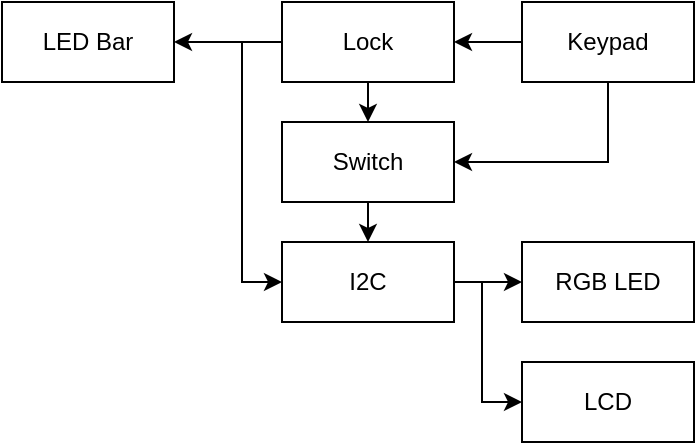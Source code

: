 <mxfile version="26.0.16">
  <diagram id="C5RBs43oDa-KdzZeNtuy" name="Page-1">
    <mxGraphModel dx="494" dy="1470" grid="1" gridSize="10" guides="1" tooltips="1" connect="1" arrows="1" fold="1" page="1" pageScale="1" pageWidth="827" pageHeight="1169" math="0" shadow="0">
      <root>
        <mxCell id="WIyWlLk6GJQsqaUBKTNV-0" />
        <mxCell id="WIyWlLk6GJQsqaUBKTNV-1" parent="WIyWlLk6GJQsqaUBKTNV-0" />
        <mxCell id="oxyyzkmv6Ud4NhlOlB5s-8" style="edgeStyle=orthogonalEdgeStyle;rounded=0;orthogonalLoop=1;jettySize=auto;html=1;exitX=0;exitY=0.5;exitDx=0;exitDy=0;" edge="1" parent="WIyWlLk6GJQsqaUBKTNV-1" source="oxyyzkmv6Ud4NhlOlB5s-0" target="oxyyzkmv6Ud4NhlOlB5s-2">
          <mxGeometry relative="1" as="geometry" />
        </mxCell>
        <mxCell id="oxyyzkmv6Ud4NhlOlB5s-9" style="edgeStyle=orthogonalEdgeStyle;rounded=0;orthogonalLoop=1;jettySize=auto;html=1;exitX=0.5;exitY=1;exitDx=0;exitDy=0;entryX=1;entryY=0.5;entryDx=0;entryDy=0;" edge="1" parent="WIyWlLk6GJQsqaUBKTNV-1" source="oxyyzkmv6Ud4NhlOlB5s-0" target="oxyyzkmv6Ud4NhlOlB5s-4">
          <mxGeometry relative="1" as="geometry" />
        </mxCell>
        <mxCell id="oxyyzkmv6Ud4NhlOlB5s-0" value="Keypad" style="rounded=0;whiteSpace=wrap;html=1;" vertex="1" parent="WIyWlLk6GJQsqaUBKTNV-1">
          <mxGeometry x="590" y="-320" width="86" height="40" as="geometry" />
        </mxCell>
        <mxCell id="oxyyzkmv6Ud4NhlOlB5s-10" style="edgeStyle=orthogonalEdgeStyle;rounded=0;orthogonalLoop=1;jettySize=auto;html=1;exitX=0.5;exitY=1;exitDx=0;exitDy=0;entryX=0.5;entryY=0;entryDx=0;entryDy=0;" edge="1" parent="WIyWlLk6GJQsqaUBKTNV-1" source="oxyyzkmv6Ud4NhlOlB5s-2" target="oxyyzkmv6Ud4NhlOlB5s-4">
          <mxGeometry relative="1" as="geometry" />
        </mxCell>
        <mxCell id="oxyyzkmv6Ud4NhlOlB5s-11" style="edgeStyle=orthogonalEdgeStyle;rounded=0;orthogonalLoop=1;jettySize=auto;html=1;exitX=0;exitY=0.5;exitDx=0;exitDy=0;entryX=0;entryY=0.5;entryDx=0;entryDy=0;" edge="1" parent="WIyWlLk6GJQsqaUBKTNV-1" source="oxyyzkmv6Ud4NhlOlB5s-2" target="oxyyzkmv6Ud4NhlOlB5s-5">
          <mxGeometry relative="1" as="geometry" />
        </mxCell>
        <mxCell id="oxyyzkmv6Ud4NhlOlB5s-12" style="edgeStyle=orthogonalEdgeStyle;rounded=0;orthogonalLoop=1;jettySize=auto;html=1;entryX=1;entryY=0.5;entryDx=0;entryDy=0;" edge="1" parent="WIyWlLk6GJQsqaUBKTNV-1" source="oxyyzkmv6Ud4NhlOlB5s-2" target="oxyyzkmv6Ud4NhlOlB5s-6">
          <mxGeometry relative="1" as="geometry" />
        </mxCell>
        <mxCell id="oxyyzkmv6Ud4NhlOlB5s-2" value="Lock" style="rounded=0;whiteSpace=wrap;html=1;" vertex="1" parent="WIyWlLk6GJQsqaUBKTNV-1">
          <mxGeometry x="470" y="-320" width="86" height="40" as="geometry" />
        </mxCell>
        <mxCell id="oxyyzkmv6Ud4NhlOlB5s-3" value="RGB LED" style="rounded=0;whiteSpace=wrap;html=1;" vertex="1" parent="WIyWlLk6GJQsqaUBKTNV-1">
          <mxGeometry x="590" y="-200" width="86" height="40" as="geometry" />
        </mxCell>
        <mxCell id="oxyyzkmv6Ud4NhlOlB5s-14" style="edgeStyle=orthogonalEdgeStyle;rounded=0;orthogonalLoop=1;jettySize=auto;html=1;exitX=0.5;exitY=1;exitDx=0;exitDy=0;entryX=0.5;entryY=0;entryDx=0;entryDy=0;" edge="1" parent="WIyWlLk6GJQsqaUBKTNV-1" source="oxyyzkmv6Ud4NhlOlB5s-4" target="oxyyzkmv6Ud4NhlOlB5s-5">
          <mxGeometry relative="1" as="geometry" />
        </mxCell>
        <mxCell id="oxyyzkmv6Ud4NhlOlB5s-4" value="Switch" style="rounded=0;whiteSpace=wrap;html=1;" vertex="1" parent="WIyWlLk6GJQsqaUBKTNV-1">
          <mxGeometry x="470" y="-260" width="86" height="40" as="geometry" />
        </mxCell>
        <mxCell id="oxyyzkmv6Ud4NhlOlB5s-15" style="edgeStyle=orthogonalEdgeStyle;rounded=0;orthogonalLoop=1;jettySize=auto;html=1;exitX=1;exitY=0.5;exitDx=0;exitDy=0;entryX=0;entryY=0.5;entryDx=0;entryDy=0;" edge="1" parent="WIyWlLk6GJQsqaUBKTNV-1" source="oxyyzkmv6Ud4NhlOlB5s-5" target="oxyyzkmv6Ud4NhlOlB5s-3">
          <mxGeometry relative="1" as="geometry" />
        </mxCell>
        <mxCell id="oxyyzkmv6Ud4NhlOlB5s-16" style="edgeStyle=orthogonalEdgeStyle;rounded=0;orthogonalLoop=1;jettySize=auto;html=1;entryX=0;entryY=0.5;entryDx=0;entryDy=0;" edge="1" parent="WIyWlLk6GJQsqaUBKTNV-1" source="oxyyzkmv6Ud4NhlOlB5s-5" target="oxyyzkmv6Ud4NhlOlB5s-7">
          <mxGeometry relative="1" as="geometry">
            <Array as="points">
              <mxPoint x="570" y="-180" />
              <mxPoint x="570" y="-120" />
            </Array>
          </mxGeometry>
        </mxCell>
        <mxCell id="oxyyzkmv6Ud4NhlOlB5s-5" value="I2C" style="rounded=0;whiteSpace=wrap;html=1;" vertex="1" parent="WIyWlLk6GJQsqaUBKTNV-1">
          <mxGeometry x="470" y="-200" width="86" height="40" as="geometry" />
        </mxCell>
        <mxCell id="oxyyzkmv6Ud4NhlOlB5s-6" value="LED Bar" style="rounded=0;whiteSpace=wrap;html=1;" vertex="1" parent="WIyWlLk6GJQsqaUBKTNV-1">
          <mxGeometry x="330" y="-320" width="86" height="40" as="geometry" />
        </mxCell>
        <mxCell id="oxyyzkmv6Ud4NhlOlB5s-7" value="LCD" style="rounded=0;whiteSpace=wrap;html=1;" vertex="1" parent="WIyWlLk6GJQsqaUBKTNV-1">
          <mxGeometry x="590" y="-140" width="86" height="40" as="geometry" />
        </mxCell>
      </root>
    </mxGraphModel>
  </diagram>
</mxfile>
